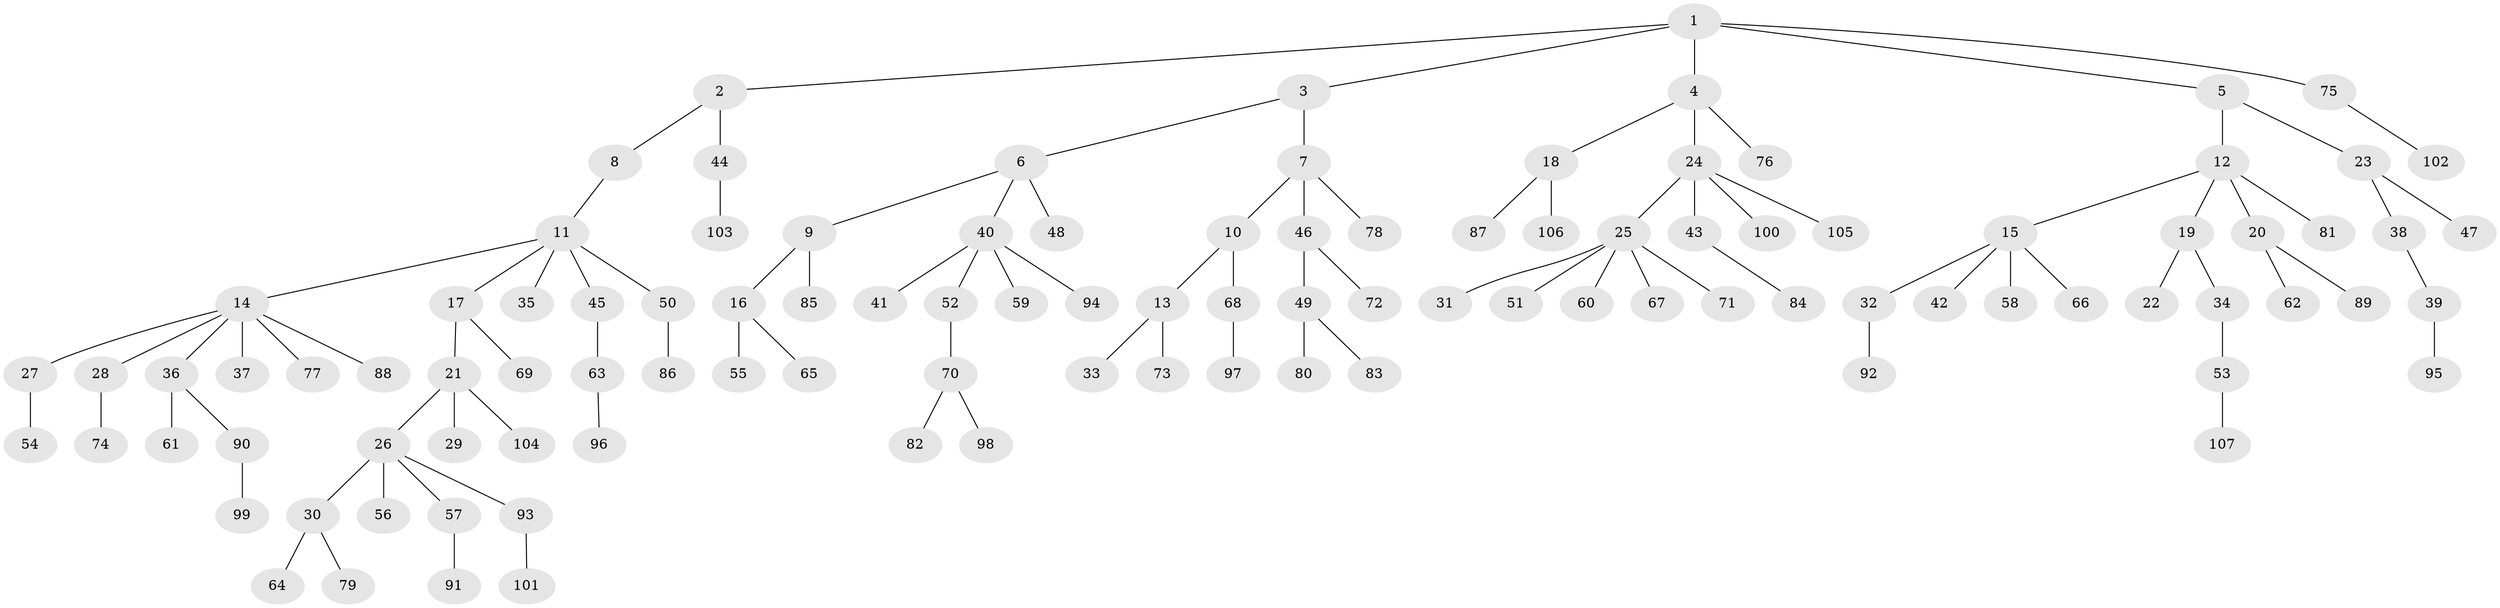 // Generated by graph-tools (version 1.1) at 2025/15/03/09/25 04:15:24]
// undirected, 107 vertices, 106 edges
graph export_dot {
graph [start="1"]
  node [color=gray90,style=filled];
  1;
  2;
  3;
  4;
  5;
  6;
  7;
  8;
  9;
  10;
  11;
  12;
  13;
  14;
  15;
  16;
  17;
  18;
  19;
  20;
  21;
  22;
  23;
  24;
  25;
  26;
  27;
  28;
  29;
  30;
  31;
  32;
  33;
  34;
  35;
  36;
  37;
  38;
  39;
  40;
  41;
  42;
  43;
  44;
  45;
  46;
  47;
  48;
  49;
  50;
  51;
  52;
  53;
  54;
  55;
  56;
  57;
  58;
  59;
  60;
  61;
  62;
  63;
  64;
  65;
  66;
  67;
  68;
  69;
  70;
  71;
  72;
  73;
  74;
  75;
  76;
  77;
  78;
  79;
  80;
  81;
  82;
  83;
  84;
  85;
  86;
  87;
  88;
  89;
  90;
  91;
  92;
  93;
  94;
  95;
  96;
  97;
  98;
  99;
  100;
  101;
  102;
  103;
  104;
  105;
  106;
  107;
  1 -- 2;
  1 -- 3;
  1 -- 4;
  1 -- 5;
  1 -- 75;
  2 -- 8;
  2 -- 44;
  3 -- 6;
  3 -- 7;
  4 -- 18;
  4 -- 24;
  4 -- 76;
  5 -- 12;
  5 -- 23;
  6 -- 9;
  6 -- 40;
  6 -- 48;
  7 -- 10;
  7 -- 46;
  7 -- 78;
  8 -- 11;
  9 -- 16;
  9 -- 85;
  10 -- 13;
  10 -- 68;
  11 -- 14;
  11 -- 17;
  11 -- 35;
  11 -- 45;
  11 -- 50;
  12 -- 15;
  12 -- 19;
  12 -- 20;
  12 -- 81;
  13 -- 33;
  13 -- 73;
  14 -- 27;
  14 -- 28;
  14 -- 36;
  14 -- 37;
  14 -- 77;
  14 -- 88;
  15 -- 32;
  15 -- 42;
  15 -- 58;
  15 -- 66;
  16 -- 55;
  16 -- 65;
  17 -- 21;
  17 -- 69;
  18 -- 87;
  18 -- 106;
  19 -- 22;
  19 -- 34;
  20 -- 62;
  20 -- 89;
  21 -- 26;
  21 -- 29;
  21 -- 104;
  23 -- 38;
  23 -- 47;
  24 -- 25;
  24 -- 43;
  24 -- 100;
  24 -- 105;
  25 -- 31;
  25 -- 51;
  25 -- 60;
  25 -- 67;
  25 -- 71;
  26 -- 30;
  26 -- 56;
  26 -- 57;
  26 -- 93;
  27 -- 54;
  28 -- 74;
  30 -- 64;
  30 -- 79;
  32 -- 92;
  34 -- 53;
  36 -- 61;
  36 -- 90;
  38 -- 39;
  39 -- 95;
  40 -- 41;
  40 -- 52;
  40 -- 59;
  40 -- 94;
  43 -- 84;
  44 -- 103;
  45 -- 63;
  46 -- 49;
  46 -- 72;
  49 -- 80;
  49 -- 83;
  50 -- 86;
  52 -- 70;
  53 -- 107;
  57 -- 91;
  63 -- 96;
  68 -- 97;
  70 -- 82;
  70 -- 98;
  75 -- 102;
  90 -- 99;
  93 -- 101;
}
